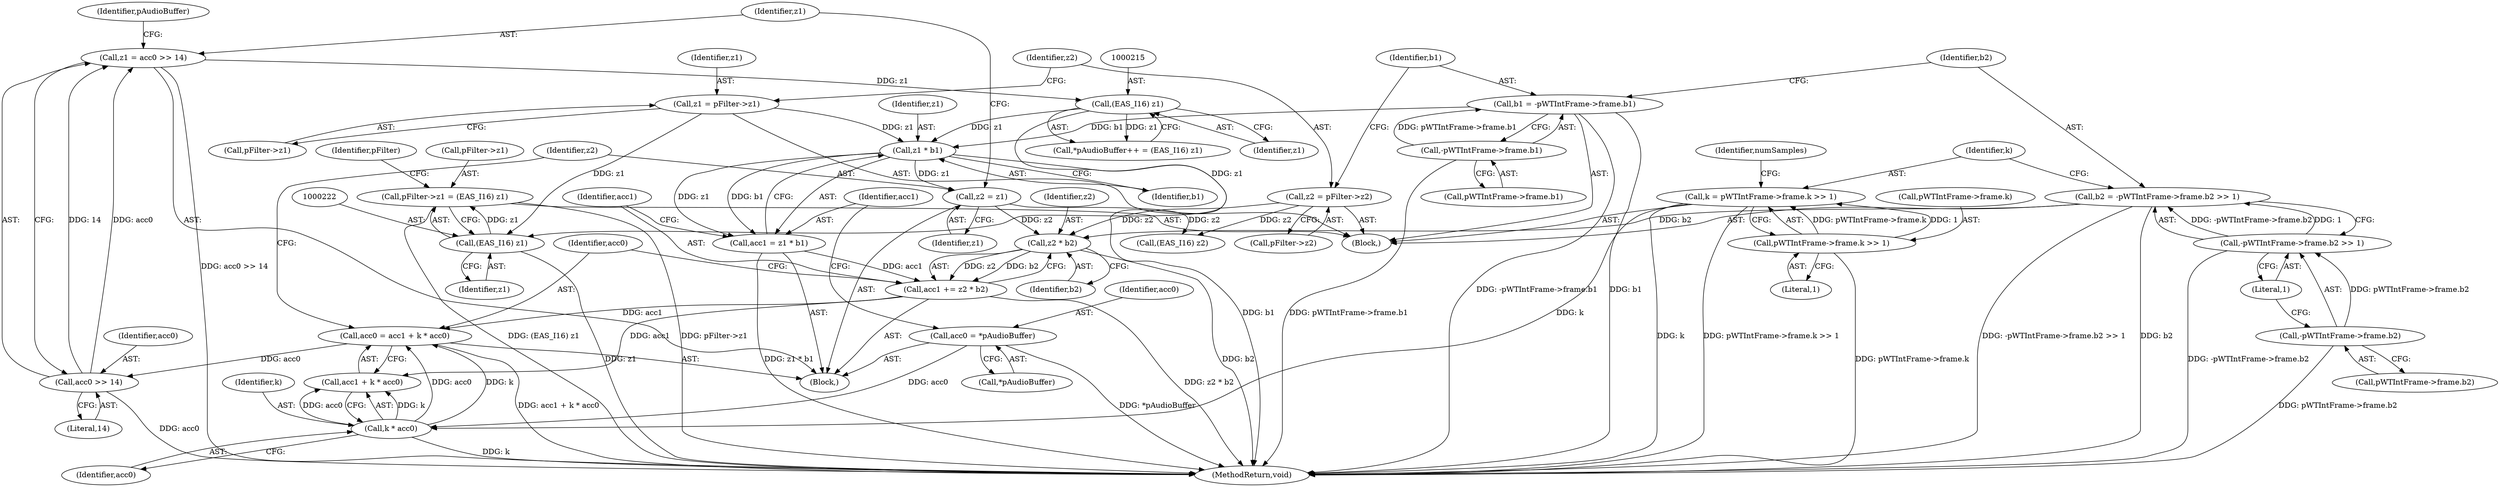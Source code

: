 digraph "0_Android_24d7c408c52143bce7b49de82f3913fd8d1219cf_3@pointer" {
"1000217" [label="(Call,pFilter->z1 = (EAS_I16) z1)"];
"1000221" [label="(Call,(EAS_I16) z1)"];
"1000214" [label="(Call,(EAS_I16) z1)"];
"1000205" [label="(Call,z1 = acc0 >> 14)"];
"1000207" [label="(Call,acc0 >> 14)"];
"1000195" [label="(Call,acc0 = acc1 + k * acc0)"];
"1000190" [label="(Call,acc1 += z2 * b2)"];
"1000192" [label="(Call,z2 * b2)"];
"1000202" [label="(Call,z2 = z1)"];
"1000187" [label="(Call,z1 * b1)"];
"1000140" [label="(Call,z1 = pFilter->z1)"];
"1000150" [label="(Call,b1 = -pWTIntFrame->frame.b1)"];
"1000152" [label="(Call,-pWTIntFrame->frame.b1)"];
"1000145" [label="(Call,z2 = pFilter->z2)"];
"1000158" [label="(Call,b2 = -pWTIntFrame->frame.b2 >> 1)"];
"1000160" [label="(Call,-pWTIntFrame->frame.b2 >> 1)"];
"1000161" [label="(Call,-pWTIntFrame->frame.b2)"];
"1000185" [label="(Call,acc1 = z1 * b1)"];
"1000199" [label="(Call,k * acc0)"];
"1000168" [label="(Call,k = pWTIntFrame->frame.k >> 1)"];
"1000170" [label="(Call,pWTIntFrame->frame.k >> 1)"];
"1000181" [label="(Call,acc0 = *pAudioBuffer)"];
"1000191" [label="(Identifier,acc1)"];
"1000140" [label="(Call,z1 = pFilter->z1)"];
"1000197" [label="(Call,acc1 + k * acc0)"];
"1000146" [label="(Identifier,z2)"];
"1000231" [label="(MethodReturn,void)"];
"1000176" [label="(Literal,1)"];
"1000223" [label="(Identifier,z1)"];
"1000183" [label="(Call,*pAudioBuffer)"];
"1000195" [label="(Call,acc0 = acc1 + k * acc0)"];
"1000169" [label="(Identifier,k)"];
"1000179" [label="(Identifier,numSamples)"];
"1000170" [label="(Call,pWTIntFrame->frame.k >> 1)"];
"1000200" [label="(Identifier,k)"];
"1000180" [label="(Block,)"];
"1000194" [label="(Identifier,b2)"];
"1000218" [label="(Call,pFilter->z1)"];
"1000214" [label="(Call,(EAS_I16) z1)"];
"1000152" [label="(Call,-pWTIntFrame->frame.b1)"];
"1000192" [label="(Call,z2 * b2)"];
"1000206" [label="(Identifier,z1)"];
"1000160" [label="(Call,-pWTIntFrame->frame.b2 >> 1)"];
"1000187" [label="(Call,z1 * b1)"];
"1000147" [label="(Call,pFilter->z2)"];
"1000207" [label="(Call,acc0 >> 14)"];
"1000213" [label="(Identifier,pAudioBuffer)"];
"1000205" [label="(Call,z1 = acc0 >> 14)"];
"1000158" [label="(Call,b2 = -pWTIntFrame->frame.b2 >> 1)"];
"1000221" [label="(Call,(EAS_I16) z1)"];
"1000208" [label="(Identifier,acc0)"];
"1000209" [label="(Literal,14)"];
"1000203" [label="(Identifier,z2)"];
"1000151" [label="(Identifier,b1)"];
"1000109" [label="(Block,)"];
"1000226" [label="(Identifier,pFilter)"];
"1000210" [label="(Call,*pAudioBuffer++ = (EAS_I16) z1)"];
"1000193" [label="(Identifier,z2)"];
"1000186" [label="(Identifier,acc1)"];
"1000181" [label="(Call,acc0 = *pAudioBuffer)"];
"1000150" [label="(Call,b1 = -pWTIntFrame->frame.b1)"];
"1000171" [label="(Call,pWTIntFrame->frame.k)"];
"1000190" [label="(Call,acc1 += z2 * b2)"];
"1000199" [label="(Call,k * acc0)"];
"1000167" [label="(Literal,1)"];
"1000162" [label="(Call,pWTIntFrame->frame.b2)"];
"1000202" [label="(Call,z2 = z1)"];
"1000217" [label="(Call,pFilter->z1 = (EAS_I16) z1)"];
"1000153" [label="(Call,pWTIntFrame->frame.b1)"];
"1000185" [label="(Call,acc1 = z1 * b1)"];
"1000142" [label="(Call,pFilter->z1)"];
"1000188" [label="(Identifier,z1)"];
"1000216" [label="(Identifier,z1)"];
"1000204" [label="(Identifier,z1)"];
"1000161" [label="(Call,-pWTIntFrame->frame.b2)"];
"1000228" [label="(Call,(EAS_I16) z2)"];
"1000201" [label="(Identifier,acc0)"];
"1000196" [label="(Identifier,acc0)"];
"1000189" [label="(Identifier,b1)"];
"1000141" [label="(Identifier,z1)"];
"1000159" [label="(Identifier,b2)"];
"1000168" [label="(Call,k = pWTIntFrame->frame.k >> 1)"];
"1000182" [label="(Identifier,acc0)"];
"1000145" [label="(Call,z2 = pFilter->z2)"];
"1000217" -> "1000109"  [label="AST: "];
"1000217" -> "1000221"  [label="CFG: "];
"1000218" -> "1000217"  [label="AST: "];
"1000221" -> "1000217"  [label="AST: "];
"1000226" -> "1000217"  [label="CFG: "];
"1000217" -> "1000231"  [label="DDG: (EAS_I16) z1"];
"1000217" -> "1000231"  [label="DDG: pFilter->z1"];
"1000221" -> "1000217"  [label="DDG: z1"];
"1000221" -> "1000223"  [label="CFG: "];
"1000222" -> "1000221"  [label="AST: "];
"1000223" -> "1000221"  [label="AST: "];
"1000221" -> "1000231"  [label="DDG: z1"];
"1000214" -> "1000221"  [label="DDG: z1"];
"1000140" -> "1000221"  [label="DDG: z1"];
"1000214" -> "1000210"  [label="AST: "];
"1000214" -> "1000216"  [label="CFG: "];
"1000215" -> "1000214"  [label="AST: "];
"1000216" -> "1000214"  [label="AST: "];
"1000210" -> "1000214"  [label="CFG: "];
"1000214" -> "1000187"  [label="DDG: z1"];
"1000214" -> "1000210"  [label="DDG: z1"];
"1000205" -> "1000214"  [label="DDG: z1"];
"1000205" -> "1000180"  [label="AST: "];
"1000205" -> "1000207"  [label="CFG: "];
"1000206" -> "1000205"  [label="AST: "];
"1000207" -> "1000205"  [label="AST: "];
"1000213" -> "1000205"  [label="CFG: "];
"1000205" -> "1000231"  [label="DDG: acc0 >> 14"];
"1000207" -> "1000205"  [label="DDG: acc0"];
"1000207" -> "1000205"  [label="DDG: 14"];
"1000207" -> "1000209"  [label="CFG: "];
"1000208" -> "1000207"  [label="AST: "];
"1000209" -> "1000207"  [label="AST: "];
"1000207" -> "1000231"  [label="DDG: acc0"];
"1000195" -> "1000207"  [label="DDG: acc0"];
"1000195" -> "1000180"  [label="AST: "];
"1000195" -> "1000197"  [label="CFG: "];
"1000196" -> "1000195"  [label="AST: "];
"1000197" -> "1000195"  [label="AST: "];
"1000203" -> "1000195"  [label="CFG: "];
"1000195" -> "1000231"  [label="DDG: acc1 + k * acc0"];
"1000190" -> "1000195"  [label="DDG: acc1"];
"1000199" -> "1000195"  [label="DDG: k"];
"1000199" -> "1000195"  [label="DDG: acc0"];
"1000190" -> "1000180"  [label="AST: "];
"1000190" -> "1000192"  [label="CFG: "];
"1000191" -> "1000190"  [label="AST: "];
"1000192" -> "1000190"  [label="AST: "];
"1000196" -> "1000190"  [label="CFG: "];
"1000190" -> "1000231"  [label="DDG: z2 * b2"];
"1000192" -> "1000190"  [label="DDG: z2"];
"1000192" -> "1000190"  [label="DDG: b2"];
"1000185" -> "1000190"  [label="DDG: acc1"];
"1000190" -> "1000197"  [label="DDG: acc1"];
"1000192" -> "1000194"  [label="CFG: "];
"1000193" -> "1000192"  [label="AST: "];
"1000194" -> "1000192"  [label="AST: "];
"1000192" -> "1000231"  [label="DDG: b2"];
"1000202" -> "1000192"  [label="DDG: z2"];
"1000145" -> "1000192"  [label="DDG: z2"];
"1000158" -> "1000192"  [label="DDG: b2"];
"1000202" -> "1000180"  [label="AST: "];
"1000202" -> "1000204"  [label="CFG: "];
"1000203" -> "1000202"  [label="AST: "];
"1000204" -> "1000202"  [label="AST: "];
"1000206" -> "1000202"  [label="CFG: "];
"1000187" -> "1000202"  [label="DDG: z1"];
"1000202" -> "1000228"  [label="DDG: z2"];
"1000187" -> "1000185"  [label="AST: "];
"1000187" -> "1000189"  [label="CFG: "];
"1000188" -> "1000187"  [label="AST: "];
"1000189" -> "1000187"  [label="AST: "];
"1000185" -> "1000187"  [label="CFG: "];
"1000187" -> "1000231"  [label="DDG: b1"];
"1000187" -> "1000185"  [label="DDG: z1"];
"1000187" -> "1000185"  [label="DDG: b1"];
"1000140" -> "1000187"  [label="DDG: z1"];
"1000150" -> "1000187"  [label="DDG: b1"];
"1000140" -> "1000109"  [label="AST: "];
"1000140" -> "1000142"  [label="CFG: "];
"1000141" -> "1000140"  [label="AST: "];
"1000142" -> "1000140"  [label="AST: "];
"1000146" -> "1000140"  [label="CFG: "];
"1000150" -> "1000109"  [label="AST: "];
"1000150" -> "1000152"  [label="CFG: "];
"1000151" -> "1000150"  [label="AST: "];
"1000152" -> "1000150"  [label="AST: "];
"1000159" -> "1000150"  [label="CFG: "];
"1000150" -> "1000231"  [label="DDG: b1"];
"1000150" -> "1000231"  [label="DDG: -pWTIntFrame->frame.b1"];
"1000152" -> "1000150"  [label="DDG: pWTIntFrame->frame.b1"];
"1000152" -> "1000153"  [label="CFG: "];
"1000153" -> "1000152"  [label="AST: "];
"1000152" -> "1000231"  [label="DDG: pWTIntFrame->frame.b1"];
"1000145" -> "1000109"  [label="AST: "];
"1000145" -> "1000147"  [label="CFG: "];
"1000146" -> "1000145"  [label="AST: "];
"1000147" -> "1000145"  [label="AST: "];
"1000151" -> "1000145"  [label="CFG: "];
"1000145" -> "1000228"  [label="DDG: z2"];
"1000158" -> "1000109"  [label="AST: "];
"1000158" -> "1000160"  [label="CFG: "];
"1000159" -> "1000158"  [label="AST: "];
"1000160" -> "1000158"  [label="AST: "];
"1000169" -> "1000158"  [label="CFG: "];
"1000158" -> "1000231"  [label="DDG: b2"];
"1000158" -> "1000231"  [label="DDG: -pWTIntFrame->frame.b2 >> 1"];
"1000160" -> "1000158"  [label="DDG: -pWTIntFrame->frame.b2"];
"1000160" -> "1000158"  [label="DDG: 1"];
"1000160" -> "1000167"  [label="CFG: "];
"1000161" -> "1000160"  [label="AST: "];
"1000167" -> "1000160"  [label="AST: "];
"1000160" -> "1000231"  [label="DDG: -pWTIntFrame->frame.b2"];
"1000161" -> "1000160"  [label="DDG: pWTIntFrame->frame.b2"];
"1000161" -> "1000162"  [label="CFG: "];
"1000162" -> "1000161"  [label="AST: "];
"1000167" -> "1000161"  [label="CFG: "];
"1000161" -> "1000231"  [label="DDG: pWTIntFrame->frame.b2"];
"1000185" -> "1000180"  [label="AST: "];
"1000186" -> "1000185"  [label="AST: "];
"1000191" -> "1000185"  [label="CFG: "];
"1000185" -> "1000231"  [label="DDG: z1 * b1"];
"1000199" -> "1000197"  [label="AST: "];
"1000199" -> "1000201"  [label="CFG: "];
"1000200" -> "1000199"  [label="AST: "];
"1000201" -> "1000199"  [label="AST: "];
"1000197" -> "1000199"  [label="CFG: "];
"1000199" -> "1000231"  [label="DDG: k"];
"1000199" -> "1000197"  [label="DDG: k"];
"1000199" -> "1000197"  [label="DDG: acc0"];
"1000168" -> "1000199"  [label="DDG: k"];
"1000181" -> "1000199"  [label="DDG: acc0"];
"1000168" -> "1000109"  [label="AST: "];
"1000168" -> "1000170"  [label="CFG: "];
"1000169" -> "1000168"  [label="AST: "];
"1000170" -> "1000168"  [label="AST: "];
"1000179" -> "1000168"  [label="CFG: "];
"1000168" -> "1000231"  [label="DDG: k"];
"1000168" -> "1000231"  [label="DDG: pWTIntFrame->frame.k >> 1"];
"1000170" -> "1000168"  [label="DDG: pWTIntFrame->frame.k"];
"1000170" -> "1000168"  [label="DDG: 1"];
"1000170" -> "1000176"  [label="CFG: "];
"1000171" -> "1000170"  [label="AST: "];
"1000176" -> "1000170"  [label="AST: "];
"1000170" -> "1000231"  [label="DDG: pWTIntFrame->frame.k"];
"1000181" -> "1000180"  [label="AST: "];
"1000181" -> "1000183"  [label="CFG: "];
"1000182" -> "1000181"  [label="AST: "];
"1000183" -> "1000181"  [label="AST: "];
"1000186" -> "1000181"  [label="CFG: "];
"1000181" -> "1000231"  [label="DDG: *pAudioBuffer"];
}
